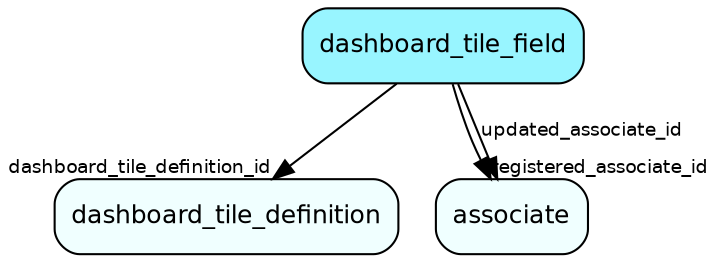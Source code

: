 digraph dashboard_tile_field  {
node [shape = box style="rounded, filled" fontname = "Helvetica" fontsize = "12" ]
edge [fontname = "Helvetica" fontsize = "9"]

dashboard_tile_field[fillcolor = "cadetblue1"]
dashboard_tile_definition[fillcolor = "azure1"]
associate[fillcolor = "azure1"]
dashboard_tile_field -> dashboard_tile_definition [headlabel = "dashboard_tile_definition_id"]
dashboard_tile_field -> associate [headlabel = "registered_associate_id"]
dashboard_tile_field -> associate [label = "updated_associate_id"]
}
